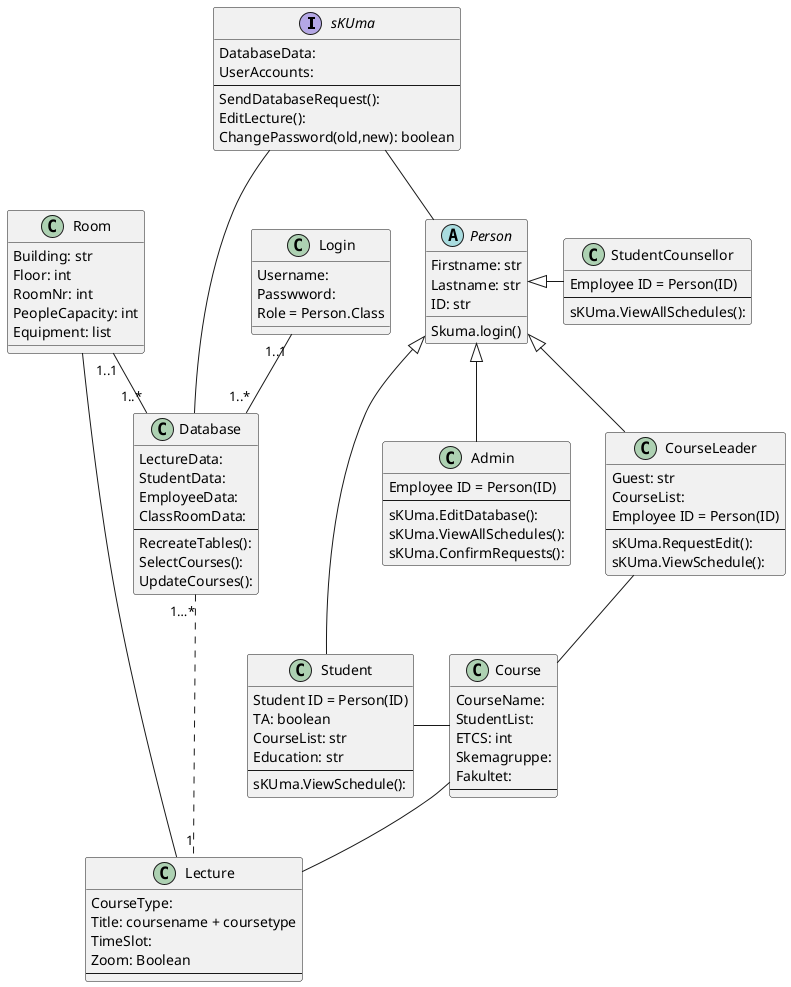 @startuml

interface sKUma{
    DatabaseData:
    UserAccounts:
    --
    SendDatabaseRequest():
    EditLecture():
    ChangePassword(old,new): boolean
}

class Student{
    Student ID = Person(ID)
    TA: boolean
    CourseList: str
    Education: str
    --
    sKUma.ViewSchedule():
    }

abstract class Person{
Firstname: str
Lastname: str
ID: str
__
Skuma.login()
}

class Admin{
    Employee ID = Person(ID)
    --
    sKUma.EditDatabase():
    sKUma.ViewAllSchedules():
    sKUma.ConfirmRequests():
}

class StudentCounsellor{
    Employee ID = Person(ID)
    --
    sKUma.ViewAllSchedules():
}


class Lecture {
    CourseType:
    Title: coursename + coursetype
    TimeSlot:
    Zoom: Boolean
    --
    }

class Course {
   CourseName:
   StudentList:
   ETCS: int
   Skemagruppe:
   Fakultet:
   --
   }

class CourseLeader{
    Guest: str
    CourseList:
    Employee ID = Person(ID)
    --
    sKUma.RequestEdit():
    sKUma.ViewSchedule():
}

class Database{
    LectureData:
    StudentData:
    EmployeeData:
    ClassRoomData:
    --
    RecreateTables():
    SelectCourses():
    UpdateCourses():
    }

class Room{
Building: str
Floor: int
RoomNr: int
PeopleCapacity: int
Equipment: list
}

class Login{
Username:
Passwword:
Role = Person.Class
}

Room  "1..1" -- "1..*" Database
CourseLeader -- Course
Course -- Lecture
Room - Lecture
sKUma -- Database
sKUma -- Person
Database "1…*" ... "1" Lecture
Student - Course
Person <|-- Admin
Person <|-- CourseLeader
Person <|-- Student
Person <|- StudentCounsellor
Login "1..1" -- "1..*" Database
@enduml


